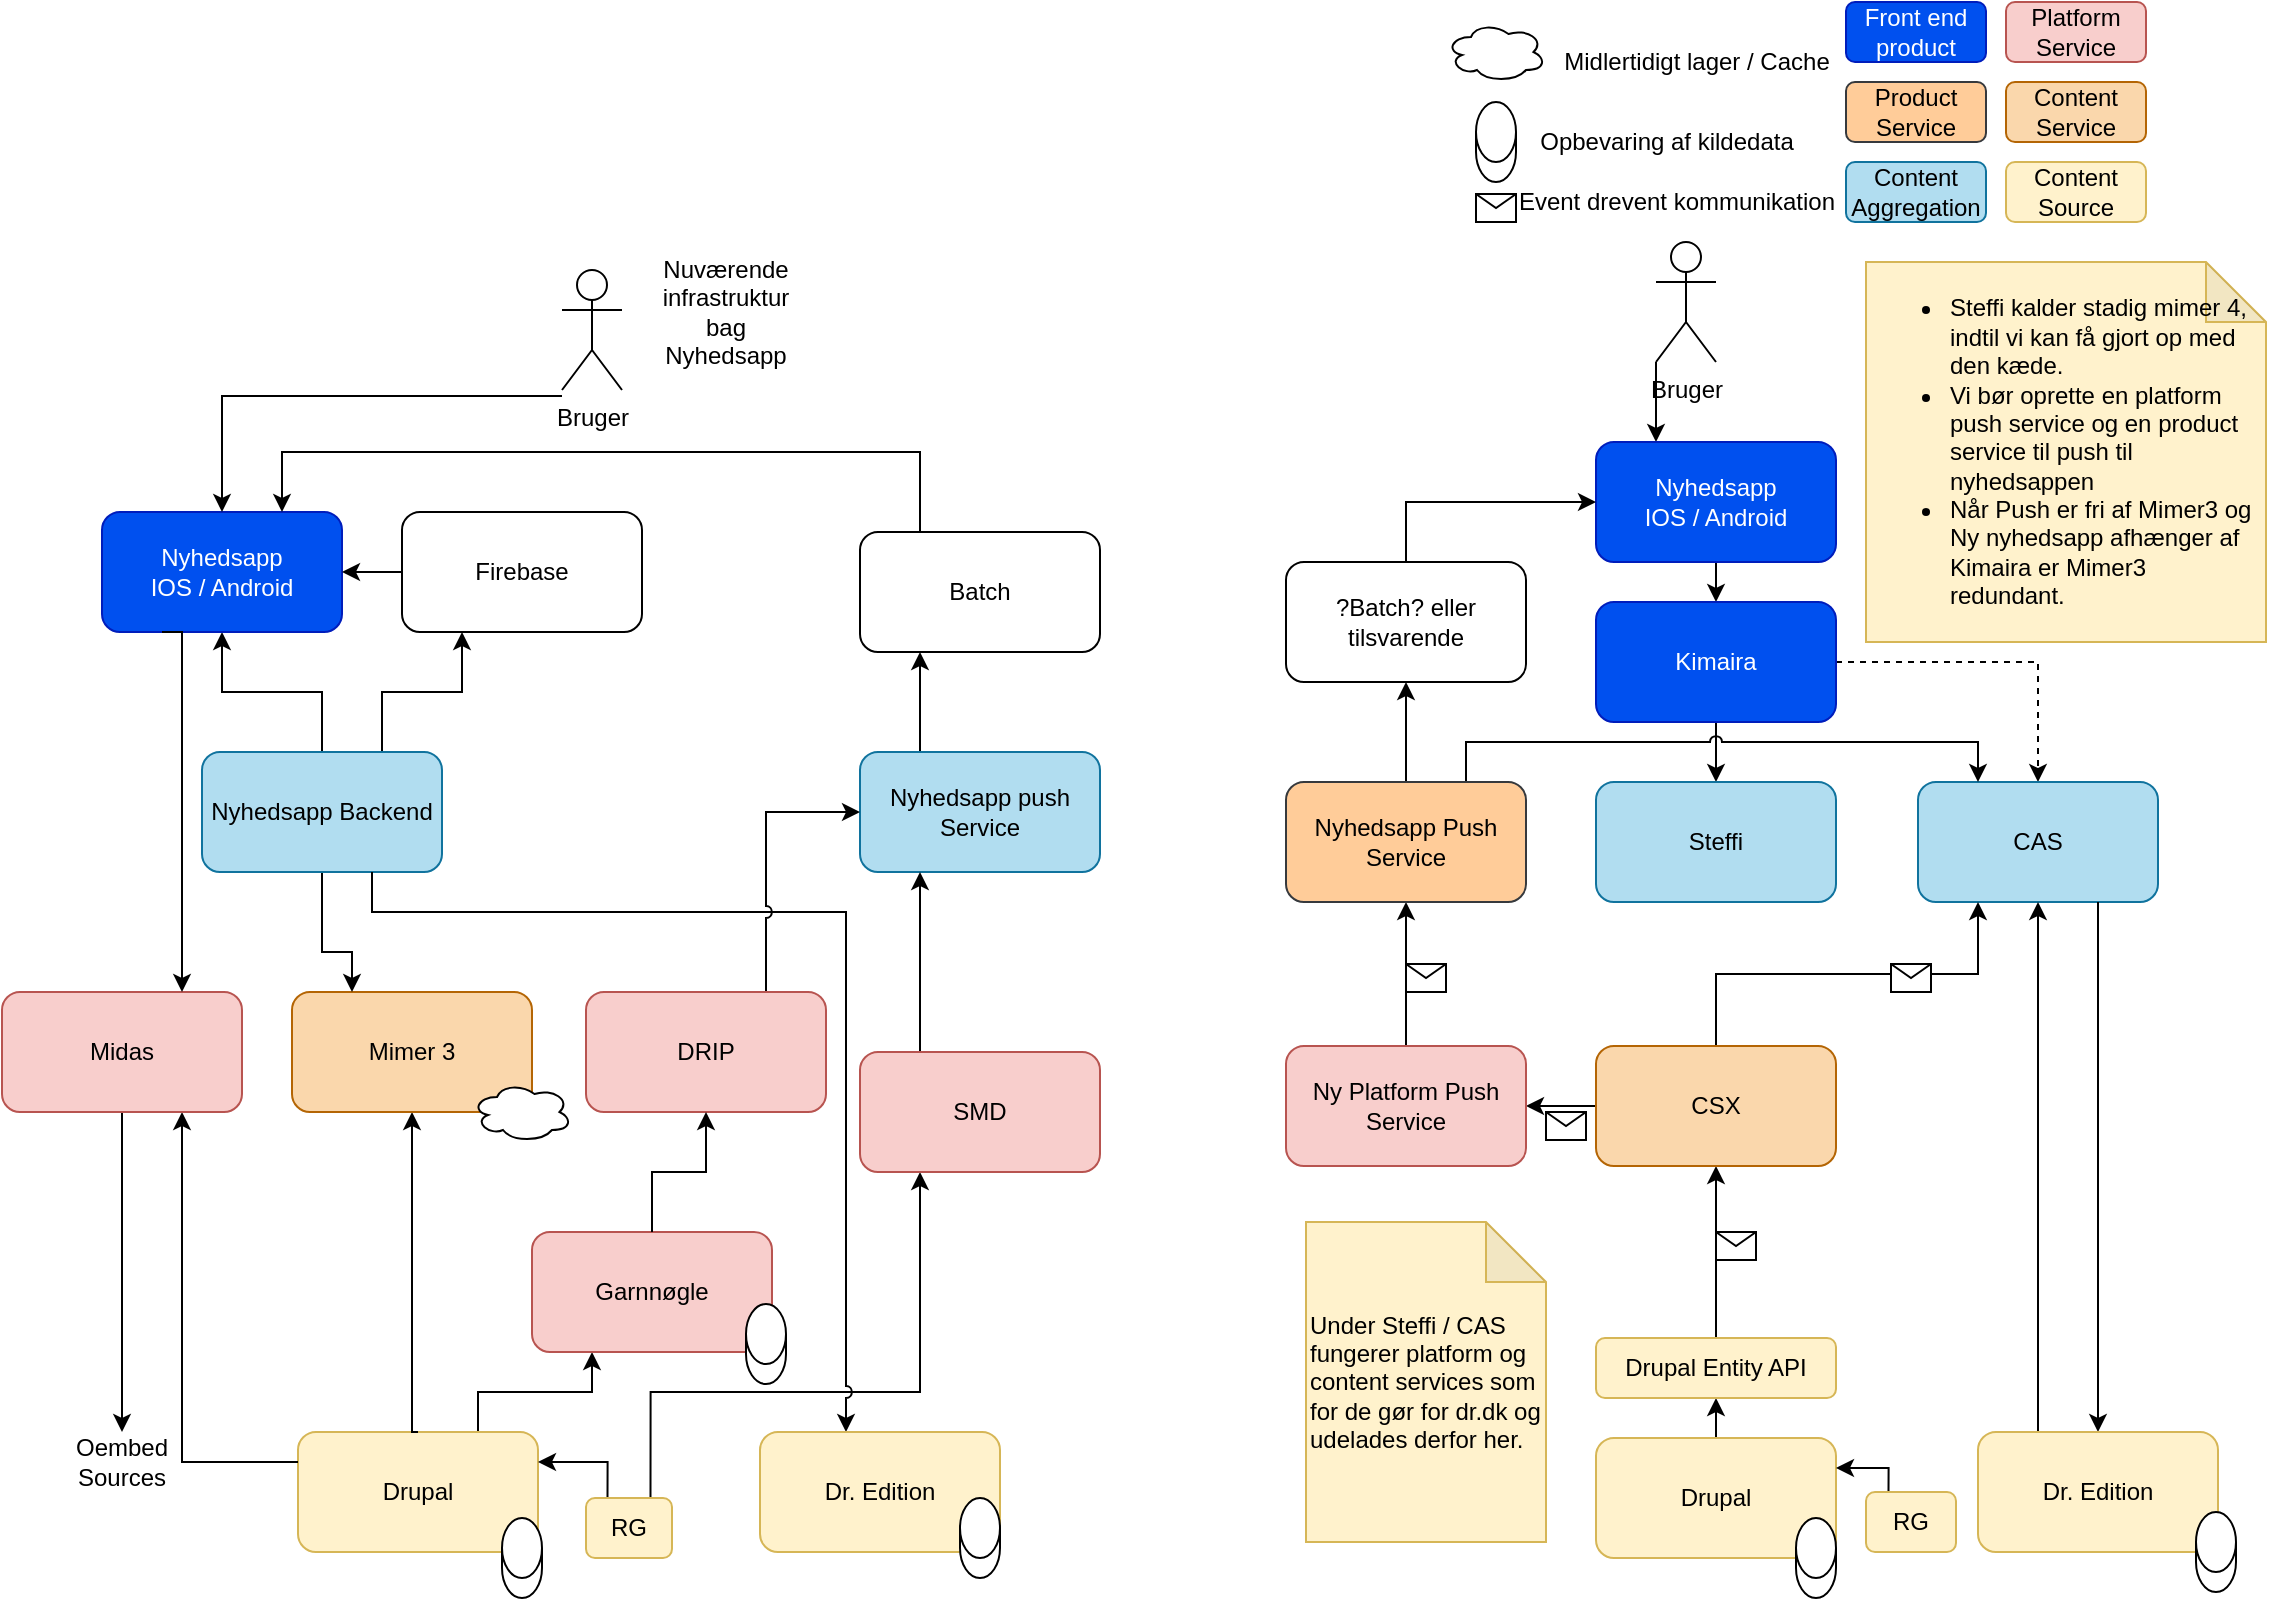 <mxfile version="15.9.6" type="github">
  <diagram id="TL5UxQqcXWMGM7SQSwtr" name="Page-1">
    <mxGraphModel dx="1422" dy="794" grid="1" gridSize="10" guides="1" tooltips="1" connect="1" arrows="1" fold="1" page="1" pageScale="1" pageWidth="1169" pageHeight="827" math="0" shadow="0">
      <root>
        <mxCell id="0" />
        <mxCell id="1" parent="0" />
        <mxCell id="V_gKk9-HJMqSHG7EkTyj-38" style="edgeStyle=orthogonalEdgeStyle;rounded=0;orthogonalLoop=1;jettySize=auto;html=1;exitX=0.75;exitY=0;exitDx=0;exitDy=0;entryX=0.25;entryY=1;entryDx=0;entryDy=0;" edge="1" parent="1" source="Dru1_VeHZppkcr4mtgWB-71" target="Dru1_VeHZppkcr4mtgWB-101">
          <mxGeometry relative="1" as="geometry" />
        </mxCell>
        <mxCell id="Dru1_VeHZppkcr4mtgWB-71" value="Drupal" style="rounded=1;whiteSpace=wrap;html=1;fillColor=#fff2cc;strokeColor=#d6b656;fontColor=default;" parent="1" vertex="1">
          <mxGeometry x="176" y="725" width="120" height="60" as="geometry" />
        </mxCell>
        <mxCell id="Dru1_VeHZppkcr4mtgWB-73" style="edgeStyle=orthogonalEdgeStyle;rounded=0;orthogonalLoop=1;jettySize=auto;html=1;exitX=0.5;exitY=0;exitDx=0;exitDy=0;entryX=0.5;entryY=1;entryDx=0;entryDy=0;" parent="1" source="Dru1_VeHZppkcr4mtgWB-71" target="Dru1_VeHZppkcr4mtgWB-90" edge="1">
          <mxGeometry relative="1" as="geometry">
            <Array as="points">
              <mxPoint x="233" y="725" />
            </Array>
          </mxGeometry>
        </mxCell>
        <mxCell id="Dru1_VeHZppkcr4mtgWB-81" style="edgeStyle=orthogonalEdgeStyle;rounded=0;orthogonalLoop=1;jettySize=auto;html=1;exitX=0.5;exitY=1;exitDx=0;exitDy=0;entryX=0.5;entryY=0;entryDx=0;entryDy=0;jumpStyle=arc;" parent="1" source="Dru1_VeHZppkcr4mtgWB-88" edge="1">
          <mxGeometry relative="1" as="geometry">
            <mxPoint x="88" y="725" as="targetPoint" />
          </mxGeometry>
        </mxCell>
        <mxCell id="Dru1_VeHZppkcr4mtgWB-87" style="edgeStyle=orthogonalEdgeStyle;rounded=0;orthogonalLoop=1;jettySize=auto;html=1;exitX=0;exitY=0.25;exitDx=0;exitDy=0;entryX=0.75;entryY=1;entryDx=0;entryDy=0;jumpStyle=arc;" parent="1" source="Dru1_VeHZppkcr4mtgWB-71" target="Dru1_VeHZppkcr4mtgWB-88" edge="1">
          <mxGeometry relative="1" as="geometry">
            <Array as="points">
              <mxPoint x="118" y="740" />
            </Array>
          </mxGeometry>
        </mxCell>
        <mxCell id="Dru1_VeHZppkcr4mtgWB-88" value="Midas" style="rounded=1;whiteSpace=wrap;html=1;fillColor=#f8cecc;strokeColor=#b85450;fontColor=default;" parent="1" vertex="1">
          <mxGeometry x="28" y="505" width="120" height="60" as="geometry" />
        </mxCell>
        <mxCell id="Dru1_VeHZppkcr4mtgWB-89" style="edgeStyle=orthogonalEdgeStyle;rounded=0;orthogonalLoop=1;jettySize=auto;html=1;exitX=0.75;exitY=0;exitDx=0;exitDy=0;entryX=0.25;entryY=1;entryDx=0;entryDy=0;" parent="1" source="Dru1_VeHZppkcr4mtgWB-114" target="Dru1_VeHZppkcr4mtgWB-130" edge="1">
          <mxGeometry relative="1" as="geometry">
            <Array as="points">
              <mxPoint x="448" y="705" />
              <mxPoint x="556" y="705" />
            </Array>
          </mxGeometry>
        </mxCell>
        <mxCell id="Dru1_VeHZppkcr4mtgWB-90" value="Mimer 3" style="rounded=1;whiteSpace=wrap;html=1;fillColor=#fad7ac;strokeColor=#b46504;" parent="1" vertex="1">
          <mxGeometry x="173" y="505" width="120" height="60" as="geometry" />
        </mxCell>
        <mxCell id="Dru1_VeHZppkcr4mtgWB-91" style="edgeStyle=orthogonalEdgeStyle;rounded=0;orthogonalLoop=1;jettySize=auto;html=1;exitX=0.75;exitY=0;exitDx=0;exitDy=0;entryX=0.25;entryY=1;entryDx=0;entryDy=0;" parent="1" source="Dru1_VeHZppkcr4mtgWB-94" target="Dru1_VeHZppkcr4mtgWB-100" edge="1">
          <mxGeometry relative="1" as="geometry">
            <Array as="points">
              <mxPoint x="218" y="355" />
              <mxPoint x="258" y="355" />
            </Array>
          </mxGeometry>
        </mxCell>
        <mxCell id="Dru1_VeHZppkcr4mtgWB-92" style="edgeStyle=orthogonalEdgeStyle;rounded=0;orthogonalLoop=1;jettySize=auto;html=1;exitX=0.5;exitY=0;exitDx=0;exitDy=0;entryX=0.5;entryY=1;entryDx=0;entryDy=0;" parent="1" source="Dru1_VeHZppkcr4mtgWB-94" target="Dru1_VeHZppkcr4mtgWB-98" edge="1">
          <mxGeometry relative="1" as="geometry" />
        </mxCell>
        <mxCell id="Dru1_VeHZppkcr4mtgWB-93" style="edgeStyle=orthogonalEdgeStyle;rounded=0;jumpStyle=arc;orthogonalLoop=1;jettySize=auto;html=1;exitX=0.5;exitY=1;exitDx=0;exitDy=0;entryX=0.25;entryY=0;entryDx=0;entryDy=0;strokeColor=#000000;" parent="1" source="Dru1_VeHZppkcr4mtgWB-94" target="Dru1_VeHZppkcr4mtgWB-90" edge="1">
          <mxGeometry relative="1" as="geometry">
            <Array as="points">
              <mxPoint x="188" y="485" />
              <mxPoint x="203" y="485" />
            </Array>
          </mxGeometry>
        </mxCell>
        <mxCell id="Dru1_VeHZppkcr4mtgWB-94" value="Nyhedsapp Backend" style="rounded=1;whiteSpace=wrap;html=1;fillColor=#b1ddf0;strokeColor=#10739e;" parent="1" vertex="1">
          <mxGeometry x="128" y="385" width="120" height="60" as="geometry" />
        </mxCell>
        <mxCell id="Dru1_VeHZppkcr4mtgWB-95" value="" style="shape=cylinder3;whiteSpace=wrap;html=1;boundedLbl=1;backgroundOutline=1;size=15;" parent="1" vertex="1">
          <mxGeometry x="278" y="768" width="20" height="40" as="geometry" />
        </mxCell>
        <mxCell id="Dru1_VeHZppkcr4mtgWB-98" value="Nyhedsapp&lt;br&gt;IOS / Android" style="rounded=1;whiteSpace=wrap;html=1;fillColor=#0050ef;strokeColor=#001DBC;fontColor=#ffffff;" parent="1" vertex="1">
          <mxGeometry x="78" y="265" width="120" height="60" as="geometry" />
        </mxCell>
        <mxCell id="Dru1_VeHZppkcr4mtgWB-99" style="edgeStyle=orthogonalEdgeStyle;rounded=0;orthogonalLoop=1;jettySize=auto;html=1;exitX=0;exitY=0.5;exitDx=0;exitDy=0;entryX=1;entryY=0.5;entryDx=0;entryDy=0;" parent="1" source="Dru1_VeHZppkcr4mtgWB-100" target="Dru1_VeHZppkcr4mtgWB-98" edge="1">
          <mxGeometry relative="1" as="geometry" />
        </mxCell>
        <mxCell id="Dru1_VeHZppkcr4mtgWB-100" value="Firebase" style="rounded=1;whiteSpace=wrap;html=1;" parent="1" vertex="1">
          <mxGeometry x="228" y="265" width="120" height="60" as="geometry" />
        </mxCell>
        <mxCell id="Dru1_VeHZppkcr4mtgWB-101" value="Garnnøgle" style="rounded=1;whiteSpace=wrap;html=1;fillColor=#f8cecc;strokeColor=#b85450;" parent="1" vertex="1">
          <mxGeometry x="293" y="625" width="120" height="60" as="geometry" />
        </mxCell>
        <mxCell id="Dru1_VeHZppkcr4mtgWB-102" value="" style="shape=cylinder3;whiteSpace=wrap;html=1;boundedLbl=1;backgroundOutline=1;size=15;" parent="1" vertex="1">
          <mxGeometry x="400" y="661" width="20" height="40" as="geometry" />
        </mxCell>
        <mxCell id="Dru1_VeHZppkcr4mtgWB-104" style="edgeStyle=orthogonalEdgeStyle;rounded=0;orthogonalLoop=1;jettySize=auto;html=1;exitX=0.75;exitY=1;exitDx=0;exitDy=0;jumpStyle=arc;" parent="1" target="Dru1_VeHZppkcr4mtgWB-105" edge="1">
          <mxGeometry relative="1" as="geometry">
            <Array as="points">
              <mxPoint x="213" y="465" />
              <mxPoint x="450" y="465" />
            </Array>
            <mxPoint x="213" y="445" as="sourcePoint" />
            <mxPoint x="514" y="725" as="targetPoint" />
          </mxGeometry>
        </mxCell>
        <mxCell id="Dru1_VeHZppkcr4mtgWB-105" value="Dr. Edition" style="rounded=1;whiteSpace=wrap;html=1;fillColor=#fff2cc;strokeColor=#d6b656;" parent="1" vertex="1">
          <mxGeometry x="407" y="725" width="120" height="60" as="geometry" />
        </mxCell>
        <mxCell id="Dru1_VeHZppkcr4mtgWB-106" value="" style="shape=cylinder3;whiteSpace=wrap;html=1;boundedLbl=1;backgroundOutline=1;size=15;" parent="1" vertex="1">
          <mxGeometry x="507" y="758" width="20" height="40" as="geometry" />
        </mxCell>
        <mxCell id="Dru1_VeHZppkcr4mtgWB-108" value="" style="ellipse;shape=cloud;whiteSpace=wrap;html=1;" parent="1" vertex="1">
          <mxGeometry x="263" y="550" width="50" height="30" as="geometry" />
        </mxCell>
        <mxCell id="V_gKk9-HJMqSHG7EkTyj-40" style="edgeStyle=orthogonalEdgeStyle;rounded=0;orthogonalLoop=1;jettySize=auto;html=1;exitX=0.25;exitY=0;exitDx=0;exitDy=0;entryX=1;entryY=0.25;entryDx=0;entryDy=0;" edge="1" parent="1" source="Dru1_VeHZppkcr4mtgWB-114" target="Dru1_VeHZppkcr4mtgWB-71">
          <mxGeometry relative="1" as="geometry">
            <Array as="points">
              <mxPoint x="331" y="740" />
            </Array>
          </mxGeometry>
        </mxCell>
        <mxCell id="Dru1_VeHZppkcr4mtgWB-114" value="RG" style="rounded=1;whiteSpace=wrap;html=1;fillColor=#fff2cc;strokeColor=#d6b656;" parent="1" vertex="1">
          <mxGeometry x="320" y="758" width="43" height="30" as="geometry" />
        </mxCell>
        <mxCell id="Dru1_VeHZppkcr4mtgWB-121" style="edgeStyle=orthogonalEdgeStyle;rounded=0;jumpStyle=arc;orthogonalLoop=1;jettySize=auto;html=1;exitX=0;exitY=1;exitDx=0;exitDy=0;exitPerimeter=0;entryX=0.5;entryY=0;entryDx=0;entryDy=0;" parent="1" target="Dru1_VeHZppkcr4mtgWB-98" edge="1">
          <mxGeometry relative="1" as="geometry">
            <mxPoint x="308" y="207" as="sourcePoint" />
            <mxPoint x="138" y="268" as="targetPoint" />
            <Array as="points">
              <mxPoint x="138" y="207" />
            </Array>
          </mxGeometry>
        </mxCell>
        <mxCell id="Dru1_VeHZppkcr4mtgWB-123" value="Bruger" style="shape=umlActor;verticalLabelPosition=bottom;verticalAlign=top;html=1;outlineConnect=0;" parent="1" vertex="1">
          <mxGeometry x="308" y="144" width="30" height="60" as="geometry" />
        </mxCell>
        <mxCell id="Dru1_VeHZppkcr4mtgWB-127" style="edgeStyle=orthogonalEdgeStyle;rounded=0;jumpStyle=arc;orthogonalLoop=1;jettySize=auto;html=1;exitX=0.25;exitY=0;exitDx=0;exitDy=0;entryX=0.25;entryY=1;entryDx=0;entryDy=0;strokeColor=#000000;" parent="1" source="Dru1_VeHZppkcr4mtgWB-128" target="Dru1_VeHZppkcr4mtgWB-132" edge="1">
          <mxGeometry relative="1" as="geometry" />
        </mxCell>
        <mxCell id="Dru1_VeHZppkcr4mtgWB-128" value="Nyhedsapp push Service" style="rounded=1;whiteSpace=wrap;html=1;fillColor=#b1ddf0;strokeColor=#10739e;" parent="1" vertex="1">
          <mxGeometry x="457" y="385" width="120" height="60" as="geometry" />
        </mxCell>
        <mxCell id="Dru1_VeHZppkcr4mtgWB-129" style="edgeStyle=orthogonalEdgeStyle;rounded=0;jumpStyle=arc;orthogonalLoop=1;jettySize=auto;html=1;exitX=0.25;exitY=0;exitDx=0;exitDy=0;entryX=0.25;entryY=1;entryDx=0;entryDy=0;strokeColor=#000000;" parent="1" source="Dru1_VeHZppkcr4mtgWB-130" target="Dru1_VeHZppkcr4mtgWB-128" edge="1">
          <mxGeometry relative="1" as="geometry" />
        </mxCell>
        <mxCell id="Dru1_VeHZppkcr4mtgWB-130" value="SMD" style="rounded=1;whiteSpace=wrap;html=1;fillColor=#f8cecc;strokeColor=#b85450;" parent="1" vertex="1">
          <mxGeometry x="457" y="535" width="120" height="60" as="geometry" />
        </mxCell>
        <mxCell id="Dru1_VeHZppkcr4mtgWB-131" style="edgeStyle=orthogonalEdgeStyle;rounded=0;jumpStyle=arc;orthogonalLoop=1;jettySize=auto;html=1;exitX=0.25;exitY=0;exitDx=0;exitDy=0;entryX=0.75;entryY=0;entryDx=0;entryDy=0;strokeColor=#000000;" parent="1" source="Dru1_VeHZppkcr4mtgWB-132" target="Dru1_VeHZppkcr4mtgWB-98" edge="1">
          <mxGeometry relative="1" as="geometry">
            <Array as="points">
              <mxPoint x="487" y="235" />
              <mxPoint x="168" y="235" />
            </Array>
          </mxGeometry>
        </mxCell>
        <mxCell id="Dru1_VeHZppkcr4mtgWB-132" value="Batch" style="rounded=1;whiteSpace=wrap;html=1;" parent="1" vertex="1">
          <mxGeometry x="457" y="275" width="120" height="60" as="geometry" />
        </mxCell>
        <mxCell id="Dru1_VeHZppkcr4mtgWB-133" style="edgeStyle=orthogonalEdgeStyle;rounded=0;jumpStyle=arc;orthogonalLoop=1;jettySize=auto;html=1;exitX=0.75;exitY=0;exitDx=0;exitDy=0;entryX=0;entryY=0.5;entryDx=0;entryDy=0;strokeColor=#000000;" parent="1" source="Dru1_VeHZppkcr4mtgWB-134" target="Dru1_VeHZppkcr4mtgWB-128" edge="1">
          <mxGeometry relative="1" as="geometry" />
        </mxCell>
        <mxCell id="Dru1_VeHZppkcr4mtgWB-134" value="DRIP" style="rounded=1;whiteSpace=wrap;html=1;fillColor=#f8cecc;strokeColor=#b85450;fontColor=default;" parent="1" vertex="1">
          <mxGeometry x="320" y="505" width="120" height="60" as="geometry" />
        </mxCell>
        <mxCell id="Dru1_VeHZppkcr4mtgWB-135" style="edgeStyle=orthogonalEdgeStyle;rounded=0;jumpStyle=arc;orthogonalLoop=1;jettySize=auto;html=1;exitX=0.5;exitY=0;exitDx=0;exitDy=0;entryX=0.5;entryY=1;entryDx=0;entryDy=0;strokeColor=#000000;" parent="1" source="Dru1_VeHZppkcr4mtgWB-101" target="Dru1_VeHZppkcr4mtgWB-134" edge="1">
          <mxGeometry relative="1" as="geometry" />
        </mxCell>
        <mxCell id="Dru1_VeHZppkcr4mtgWB-137" style="edgeStyle=orthogonalEdgeStyle;rounded=0;jumpStyle=arc;orthogonalLoop=1;jettySize=auto;html=1;exitX=0.25;exitY=1;exitDx=0;exitDy=0;entryX=0.75;entryY=0;entryDx=0;entryDy=0;" parent="1" source="Dru1_VeHZppkcr4mtgWB-98" target="Dru1_VeHZppkcr4mtgWB-88" edge="1">
          <mxGeometry relative="1" as="geometry">
            <Array as="points">
              <mxPoint x="118" y="325" />
            </Array>
          </mxGeometry>
        </mxCell>
        <mxCell id="Dru1_VeHZppkcr4mtgWB-138" value="" style="ellipse;shape=cloud;whiteSpace=wrap;html=1;fillColor=default;strokeColor=default;fontColor=default;" parent="1" vertex="1">
          <mxGeometry x="750" y="20" width="50" height="30" as="geometry" />
        </mxCell>
        <mxCell id="Dru1_VeHZppkcr4mtgWB-139" value="" style="shape=cylinder3;whiteSpace=wrap;html=1;boundedLbl=1;backgroundOutline=1;size=15;fillColor=default;strokeColor=default;fontColor=default;" parent="1" vertex="1">
          <mxGeometry x="765" y="60" width="20" height="40" as="geometry" />
        </mxCell>
        <mxCell id="Dru1_VeHZppkcr4mtgWB-140" value="Opbevaring af kildedata" style="text;html=1;align=center;verticalAlign=middle;resizable=0;points=[];autosize=1;strokeColor=none;fillColor=none;fontColor=default;" parent="1" vertex="1">
          <mxGeometry x="790" y="70" width="140" height="20" as="geometry" />
        </mxCell>
        <mxCell id="Dru1_VeHZppkcr4mtgWB-141" value="Midlertidigt lager / Cache" style="text;html=1;align=center;verticalAlign=middle;resizable=0;points=[];autosize=1;strokeColor=none;fillColor=none;fontColor=default;" parent="1" vertex="1">
          <mxGeometry x="800" y="30" width="150" height="20" as="geometry" />
        </mxCell>
        <mxCell id="Dru1_VeHZppkcr4mtgWB-142" value="Front end product" style="rounded=1;whiteSpace=wrap;html=1;fillColor=#0050ef;strokeColor=#001DBC;fontColor=#ffffff;" parent="1" vertex="1">
          <mxGeometry x="950" y="10" width="70" height="30" as="geometry" />
        </mxCell>
        <mxCell id="Dru1_VeHZppkcr4mtgWB-143" value="Product Service" style="rounded=1;whiteSpace=wrap;html=1;fillColor=#ffcc99;strokeColor=#36393d;fontColor=default;" parent="1" vertex="1">
          <mxGeometry x="950" y="50" width="70" height="30" as="geometry" />
        </mxCell>
        <mxCell id="Dru1_VeHZppkcr4mtgWB-144" value="Content Aggregation" style="rounded=1;whiteSpace=wrap;html=1;fillColor=#b1ddf0;strokeColor=#10739e;fontColor=default;" parent="1" vertex="1">
          <mxGeometry x="950" y="90" width="70" height="30" as="geometry" />
        </mxCell>
        <mxCell id="Dru1_VeHZppkcr4mtgWB-145" value="Platform Service" style="rounded=1;whiteSpace=wrap;html=1;fillColor=#f8cecc;strokeColor=#b85450;fontColor=default;" parent="1" vertex="1">
          <mxGeometry x="1030" y="10" width="70" height="30" as="geometry" />
        </mxCell>
        <mxCell id="Dru1_VeHZppkcr4mtgWB-146" value="Content Service" style="rounded=1;whiteSpace=wrap;html=1;fillColor=#fad7ac;strokeColor=#b46504;fontColor=default;" parent="1" vertex="1">
          <mxGeometry x="1030" y="50" width="70" height="30" as="geometry" />
        </mxCell>
        <mxCell id="Dru1_VeHZppkcr4mtgWB-147" value="Content Source" style="rounded=1;whiteSpace=wrap;html=1;fillColor=#fff2cc;strokeColor=#d6b656;fontColor=default;" parent="1" vertex="1">
          <mxGeometry x="1030" y="90" width="70" height="30" as="geometry" />
        </mxCell>
        <mxCell id="Dru1_VeHZppkcr4mtgWB-148" value="" style="shape=message;html=1;outlineConnect=0;fillColor=default;strokeColor=default;fontColor=default;" parent="1" vertex="1">
          <mxGeometry x="765" y="106" width="20" height="14" as="geometry" />
        </mxCell>
        <mxCell id="Dru1_VeHZppkcr4mtgWB-149" value="Event drevent kommunikation" style="text;html=1;align=center;verticalAlign=middle;resizable=0;points=[];autosize=1;strokeColor=none;fillColor=none;fontColor=default;" parent="1" vertex="1">
          <mxGeometry x="780" y="100" width="170" height="20" as="geometry" />
        </mxCell>
        <mxCell id="V_gKk9-HJMqSHG7EkTyj-4" value="Oembed Sources" style="text;html=1;strokeColor=none;fillColor=none;align=center;verticalAlign=middle;whiteSpace=wrap;rounded=0;" vertex="1" parent="1">
          <mxGeometry x="58" y="725" width="60" height="30" as="geometry" />
        </mxCell>
        <mxCell id="V_gKk9-HJMqSHG7EkTyj-7" style="edgeStyle=orthogonalEdgeStyle;rounded=0;orthogonalLoop=1;jettySize=auto;html=1;exitX=0;exitY=1;exitDx=0;exitDy=0;exitPerimeter=0;entryX=0.25;entryY=0;entryDx=0;entryDy=0;" edge="1" parent="1" source="V_gKk9-HJMqSHG7EkTyj-5" target="V_gKk9-HJMqSHG7EkTyj-6">
          <mxGeometry relative="1" as="geometry" />
        </mxCell>
        <mxCell id="V_gKk9-HJMqSHG7EkTyj-5" value="Bruger" style="shape=umlActor;verticalLabelPosition=bottom;verticalAlign=top;html=1;outlineConnect=0;" vertex="1" parent="1">
          <mxGeometry x="855" y="130" width="30" height="60" as="geometry" />
        </mxCell>
        <mxCell id="V_gKk9-HJMqSHG7EkTyj-9" style="edgeStyle=orthogonalEdgeStyle;rounded=0;orthogonalLoop=1;jettySize=auto;html=1;exitX=0.5;exitY=1;exitDx=0;exitDy=0;entryX=0.5;entryY=0;entryDx=0;entryDy=0;" edge="1" parent="1" source="V_gKk9-HJMqSHG7EkTyj-6" target="V_gKk9-HJMqSHG7EkTyj-8">
          <mxGeometry relative="1" as="geometry" />
        </mxCell>
        <mxCell id="V_gKk9-HJMqSHG7EkTyj-6" value="Nyhedsapp&lt;br&gt;IOS / Android" style="rounded=1;whiteSpace=wrap;html=1;fillColor=#0050ef;strokeColor=#001DBC;fontColor=#ffffff;" vertex="1" parent="1">
          <mxGeometry x="825" y="230" width="120" height="60" as="geometry" />
        </mxCell>
        <mxCell id="V_gKk9-HJMqSHG7EkTyj-11" style="edgeStyle=orthogonalEdgeStyle;rounded=0;orthogonalLoop=1;jettySize=auto;html=1;exitX=0.5;exitY=1;exitDx=0;exitDy=0;entryX=0.5;entryY=0;entryDx=0;entryDy=0;" edge="1" parent="1" source="V_gKk9-HJMqSHG7EkTyj-8" target="V_gKk9-HJMqSHG7EkTyj-10">
          <mxGeometry relative="1" as="geometry" />
        </mxCell>
        <mxCell id="V_gKk9-HJMqSHG7EkTyj-44" style="edgeStyle=orthogonalEdgeStyle;rounded=0;jumpStyle=arc;orthogonalLoop=1;jettySize=auto;html=1;exitX=1;exitY=0.5;exitDx=0;exitDy=0;entryX=0.5;entryY=0;entryDx=0;entryDy=0;dashed=1;" edge="1" parent="1" source="V_gKk9-HJMqSHG7EkTyj-8" target="V_gKk9-HJMqSHG7EkTyj-13">
          <mxGeometry relative="1" as="geometry" />
        </mxCell>
        <mxCell id="V_gKk9-HJMqSHG7EkTyj-8" value="Kimaira" style="rounded=1;whiteSpace=wrap;html=1;fillColor=#0050ef;strokeColor=#001DBC;fontColor=#ffffff;" vertex="1" parent="1">
          <mxGeometry x="825" y="310" width="120" height="60" as="geometry" />
        </mxCell>
        <mxCell id="V_gKk9-HJMqSHG7EkTyj-10" value="Steffi" style="rounded=1;whiteSpace=wrap;html=1;fillColor=#b1ddf0;strokeColor=#10739e;fontColor=default;" vertex="1" parent="1">
          <mxGeometry x="825" y="400" width="120" height="60" as="geometry" />
        </mxCell>
        <mxCell id="V_gKk9-HJMqSHG7EkTyj-13" value="CAS" style="rounded=1;whiteSpace=wrap;html=1;fillColor=#b1ddf0;strokeColor=#10739e;fontColor=default;" vertex="1" parent="1">
          <mxGeometry x="986" y="400" width="120" height="60" as="geometry" />
        </mxCell>
        <mxCell id="V_gKk9-HJMqSHG7EkTyj-20" style="edgeStyle=orthogonalEdgeStyle;rounded=0;orthogonalLoop=1;jettySize=auto;html=1;exitX=0.5;exitY=0;exitDx=0;exitDy=0;entryX=0.5;entryY=1;entryDx=0;entryDy=0;" edge="1" parent="1" source="V_gKk9-HJMqSHG7EkTyj-16" target="V_gKk9-HJMqSHG7EkTyj-17">
          <mxGeometry relative="1" as="geometry" />
        </mxCell>
        <mxCell id="V_gKk9-HJMqSHG7EkTyj-16" value="Drupal" style="rounded=1;whiteSpace=wrap;html=1;fillColor=#fff2cc;strokeColor=#d6b656;fontColor=default;" vertex="1" parent="1">
          <mxGeometry x="825" y="728" width="120" height="60" as="geometry" />
        </mxCell>
        <mxCell id="V_gKk9-HJMqSHG7EkTyj-21" style="edgeStyle=orthogonalEdgeStyle;rounded=0;orthogonalLoop=1;jettySize=auto;html=1;exitX=0.5;exitY=0;exitDx=0;exitDy=0;entryX=0.5;entryY=1;entryDx=0;entryDy=0;" edge="1" parent="1" source="V_gKk9-HJMqSHG7EkTyj-17" target="V_gKk9-HJMqSHG7EkTyj-19">
          <mxGeometry relative="1" as="geometry" />
        </mxCell>
        <mxCell id="V_gKk9-HJMqSHG7EkTyj-17" value="Drupal Entity API" style="rounded=1;whiteSpace=wrap;html=1;fillColor=#fff2cc;strokeColor=#d6b656;" vertex="1" parent="1">
          <mxGeometry x="825" y="678" width="120" height="30" as="geometry" />
        </mxCell>
        <mxCell id="V_gKk9-HJMqSHG7EkTyj-18" value="" style="shape=cylinder3;whiteSpace=wrap;html=1;boundedLbl=1;backgroundOutline=1;size=15;" vertex="1" parent="1">
          <mxGeometry x="925" y="768" width="20" height="40" as="geometry" />
        </mxCell>
        <mxCell id="V_gKk9-HJMqSHG7EkTyj-23" style="edgeStyle=orthogonalEdgeStyle;rounded=0;orthogonalLoop=1;jettySize=auto;html=1;exitX=0.5;exitY=0;exitDx=0;exitDy=0;entryX=0.25;entryY=1;entryDx=0;entryDy=0;" edge="1" parent="1" source="V_gKk9-HJMqSHG7EkTyj-19" target="V_gKk9-HJMqSHG7EkTyj-13">
          <mxGeometry relative="1" as="geometry" />
        </mxCell>
        <mxCell id="V_gKk9-HJMqSHG7EkTyj-30" style="edgeStyle=orthogonalEdgeStyle;rounded=0;orthogonalLoop=1;jettySize=auto;html=1;exitX=0.75;exitY=1;exitDx=0;exitDy=0;entryX=0.5;entryY=0;entryDx=0;entryDy=0;" edge="1" parent="1" source="V_gKk9-HJMqSHG7EkTyj-13" target="V_gKk9-HJMqSHG7EkTyj-25">
          <mxGeometry relative="1" as="geometry" />
        </mxCell>
        <mxCell id="V_gKk9-HJMqSHG7EkTyj-41" style="edgeStyle=orthogonalEdgeStyle;rounded=0;orthogonalLoop=1;jettySize=auto;html=1;exitX=0;exitY=0.5;exitDx=0;exitDy=0;entryX=1;entryY=0.5;entryDx=0;entryDy=0;" edge="1" parent="1" source="V_gKk9-HJMqSHG7EkTyj-19" target="V_gKk9-HJMqSHG7EkTyj-31">
          <mxGeometry relative="1" as="geometry" />
        </mxCell>
        <mxCell id="V_gKk9-HJMqSHG7EkTyj-19" value="CSX" style="rounded=1;whiteSpace=wrap;html=1;fillColor=#fad7ac;strokeColor=#b46504;" vertex="1" parent="1">
          <mxGeometry x="825" y="532" width="120" height="60" as="geometry" />
        </mxCell>
        <mxCell id="V_gKk9-HJMqSHG7EkTyj-22" value="" style="shape=message;html=1;outlineConnect=0;fillColor=default;strokeColor=default;fontColor=default;" vertex="1" parent="1">
          <mxGeometry x="885" y="625" width="20" height="14" as="geometry" />
        </mxCell>
        <mxCell id="V_gKk9-HJMqSHG7EkTyj-24" value="" style="shape=message;html=1;outlineConnect=0;fillColor=default;strokeColor=default;fontColor=default;" vertex="1" parent="1">
          <mxGeometry x="972.5" y="491" width="20" height="14" as="geometry" />
        </mxCell>
        <mxCell id="V_gKk9-HJMqSHG7EkTyj-29" style="edgeStyle=orthogonalEdgeStyle;rounded=0;orthogonalLoop=1;jettySize=auto;html=1;exitX=0.25;exitY=0;exitDx=0;exitDy=0;entryX=0.5;entryY=1;entryDx=0;entryDy=0;" edge="1" parent="1" source="V_gKk9-HJMqSHG7EkTyj-25" target="V_gKk9-HJMqSHG7EkTyj-13">
          <mxGeometry relative="1" as="geometry" />
        </mxCell>
        <mxCell id="V_gKk9-HJMqSHG7EkTyj-25" value="Dr. Edition" style="rounded=1;whiteSpace=wrap;html=1;fillColor=#fff2cc;strokeColor=#d6b656;" vertex="1" parent="1">
          <mxGeometry x="1016" y="725" width="120" height="60" as="geometry" />
        </mxCell>
        <mxCell id="V_gKk9-HJMqSHG7EkTyj-26" value="" style="shape=cylinder3;whiteSpace=wrap;html=1;boundedLbl=1;backgroundOutline=1;size=15;" vertex="1" parent="1">
          <mxGeometry x="1125" y="765" width="20" height="40" as="geometry" />
        </mxCell>
        <mxCell id="V_gKk9-HJMqSHG7EkTyj-28" style="edgeStyle=orthogonalEdgeStyle;rounded=0;orthogonalLoop=1;jettySize=auto;html=1;exitX=0.25;exitY=0;exitDx=0;exitDy=0;entryX=1;entryY=0.25;entryDx=0;entryDy=0;" edge="1" parent="1" source="V_gKk9-HJMqSHG7EkTyj-27" target="V_gKk9-HJMqSHG7EkTyj-16">
          <mxGeometry relative="1" as="geometry">
            <Array as="points">
              <mxPoint x="971" y="743" />
            </Array>
          </mxGeometry>
        </mxCell>
        <mxCell id="V_gKk9-HJMqSHG7EkTyj-27" value="RG" style="rounded=1;whiteSpace=wrap;html=1;fillColor=#fff2cc;strokeColor=#d6b656;" vertex="1" parent="1">
          <mxGeometry x="960" y="755" width="45" height="30" as="geometry" />
        </mxCell>
        <mxCell id="V_gKk9-HJMqSHG7EkTyj-42" style="edgeStyle=orthogonalEdgeStyle;rounded=0;orthogonalLoop=1;jettySize=auto;html=1;exitX=0.5;exitY=0;exitDx=0;exitDy=0;entryX=0.5;entryY=1;entryDx=0;entryDy=0;" edge="1" parent="1" source="V_gKk9-HJMqSHG7EkTyj-31" target="V_gKk9-HJMqSHG7EkTyj-32">
          <mxGeometry relative="1" as="geometry" />
        </mxCell>
        <mxCell id="V_gKk9-HJMqSHG7EkTyj-31" value="Ny Platform Push Service" style="rounded=1;whiteSpace=wrap;html=1;fillColor=#f8cecc;strokeColor=#b85450;" vertex="1" parent="1">
          <mxGeometry x="670" y="532" width="120" height="60" as="geometry" />
        </mxCell>
        <mxCell id="V_gKk9-HJMqSHG7EkTyj-36" style="edgeStyle=orthogonalEdgeStyle;rounded=0;orthogonalLoop=1;jettySize=auto;html=1;exitX=0.5;exitY=0;exitDx=0;exitDy=0;entryX=0.5;entryY=1;entryDx=0;entryDy=0;" edge="1" parent="1" source="V_gKk9-HJMqSHG7EkTyj-32" target="V_gKk9-HJMqSHG7EkTyj-34">
          <mxGeometry relative="1" as="geometry" />
        </mxCell>
        <mxCell id="V_gKk9-HJMqSHG7EkTyj-43" style="edgeStyle=orthogonalEdgeStyle;rounded=0;orthogonalLoop=1;jettySize=auto;html=1;exitX=0.75;exitY=0;exitDx=0;exitDy=0;entryX=0.25;entryY=0;entryDx=0;entryDy=0;jumpStyle=arc;" edge="1" parent="1" source="V_gKk9-HJMqSHG7EkTyj-32" target="V_gKk9-HJMqSHG7EkTyj-13">
          <mxGeometry relative="1" as="geometry" />
        </mxCell>
        <mxCell id="V_gKk9-HJMqSHG7EkTyj-32" value="Nyhedsapp Push Service" style="rounded=1;whiteSpace=wrap;html=1;fillColor=#ffcc99;strokeColor=#36393d;" vertex="1" parent="1">
          <mxGeometry x="670" y="400" width="120" height="60" as="geometry" />
        </mxCell>
        <mxCell id="V_gKk9-HJMqSHG7EkTyj-35" style="edgeStyle=orthogonalEdgeStyle;rounded=0;orthogonalLoop=1;jettySize=auto;html=1;exitX=0.5;exitY=0;exitDx=0;exitDy=0;entryX=0;entryY=0.5;entryDx=0;entryDy=0;" edge="1" parent="1" source="V_gKk9-HJMqSHG7EkTyj-34" target="V_gKk9-HJMqSHG7EkTyj-6">
          <mxGeometry relative="1" as="geometry" />
        </mxCell>
        <mxCell id="V_gKk9-HJMqSHG7EkTyj-34" value="?Batch? eller tilsvarende" style="rounded=1;whiteSpace=wrap;html=1;" vertex="1" parent="1">
          <mxGeometry x="670" y="290" width="120" height="60" as="geometry" />
        </mxCell>
        <mxCell id="V_gKk9-HJMqSHG7EkTyj-45" value="&lt;ul&gt;&lt;li&gt;Steffi kalder stadig mimer 4, indtil vi kan få gjort op med den kæde.&lt;/li&gt;&lt;li&gt;Vi bør oprette en platform push service og en product service til push til nyhedsappen&lt;/li&gt;&lt;li&gt;Når Push er fri af Mimer3 og Ny nyhedsapp afhænger af Kimaira er Mimer3 redundant.&lt;/li&gt;&lt;/ul&gt;" style="shape=note;whiteSpace=wrap;html=1;backgroundOutline=1;darkOpacity=0.05;align=left;fillColor=#fff2cc;strokeColor=#d6b656;" vertex="1" parent="1">
          <mxGeometry x="960" y="140" width="200" height="190" as="geometry" />
        </mxCell>
        <mxCell id="V_gKk9-HJMqSHG7EkTyj-46" value="" style="shape=message;html=1;outlineConnect=0;fillColor=default;strokeColor=default;fontColor=default;" vertex="1" parent="1">
          <mxGeometry x="800" y="565" width="20" height="14" as="geometry" />
        </mxCell>
        <mxCell id="V_gKk9-HJMqSHG7EkTyj-47" value="" style="shape=message;html=1;outlineConnect=0;fillColor=default;strokeColor=default;fontColor=default;" vertex="1" parent="1">
          <mxGeometry x="730" y="491" width="20" height="14" as="geometry" />
        </mxCell>
        <mxCell id="V_gKk9-HJMqSHG7EkTyj-49" value="Nuværende infrastruktur bag Nyhedsapp" style="text;html=1;strokeColor=none;fillColor=none;align=center;verticalAlign=middle;whiteSpace=wrap;rounded=0;" vertex="1" parent="1">
          <mxGeometry x="360" y="150" width="60" height="30" as="geometry" />
        </mxCell>
        <mxCell id="V_gKk9-HJMqSHG7EkTyj-53" value="Under Steffi / CAS fungerer platform og content services som for de gør for dr.dk og udelades derfor her." style="shape=note;whiteSpace=wrap;html=1;backgroundOutline=1;darkOpacity=0.05;align=left;fillColor=#fff2cc;strokeColor=#d6b656;" vertex="1" parent="1">
          <mxGeometry x="680" y="620" width="120" height="160" as="geometry" />
        </mxCell>
      </root>
    </mxGraphModel>
  </diagram>
</mxfile>
